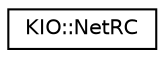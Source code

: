digraph "Graphical Class Hierarchy"
{
  edge [fontname="Helvetica",fontsize="10",labelfontname="Helvetica",labelfontsize="10"];
  node [fontname="Helvetica",fontsize="10",shape=record];
  rankdir="LR";
  Node0 [label="KIO::NetRC",height=0.2,width=0.4,color="black", fillcolor="white", style="filled",URL="$classKIO_1_1NetRC.html",tooltip="A Singleton class that provides access to passwords stored in .netrc files for automatic login purpos..."];
}
